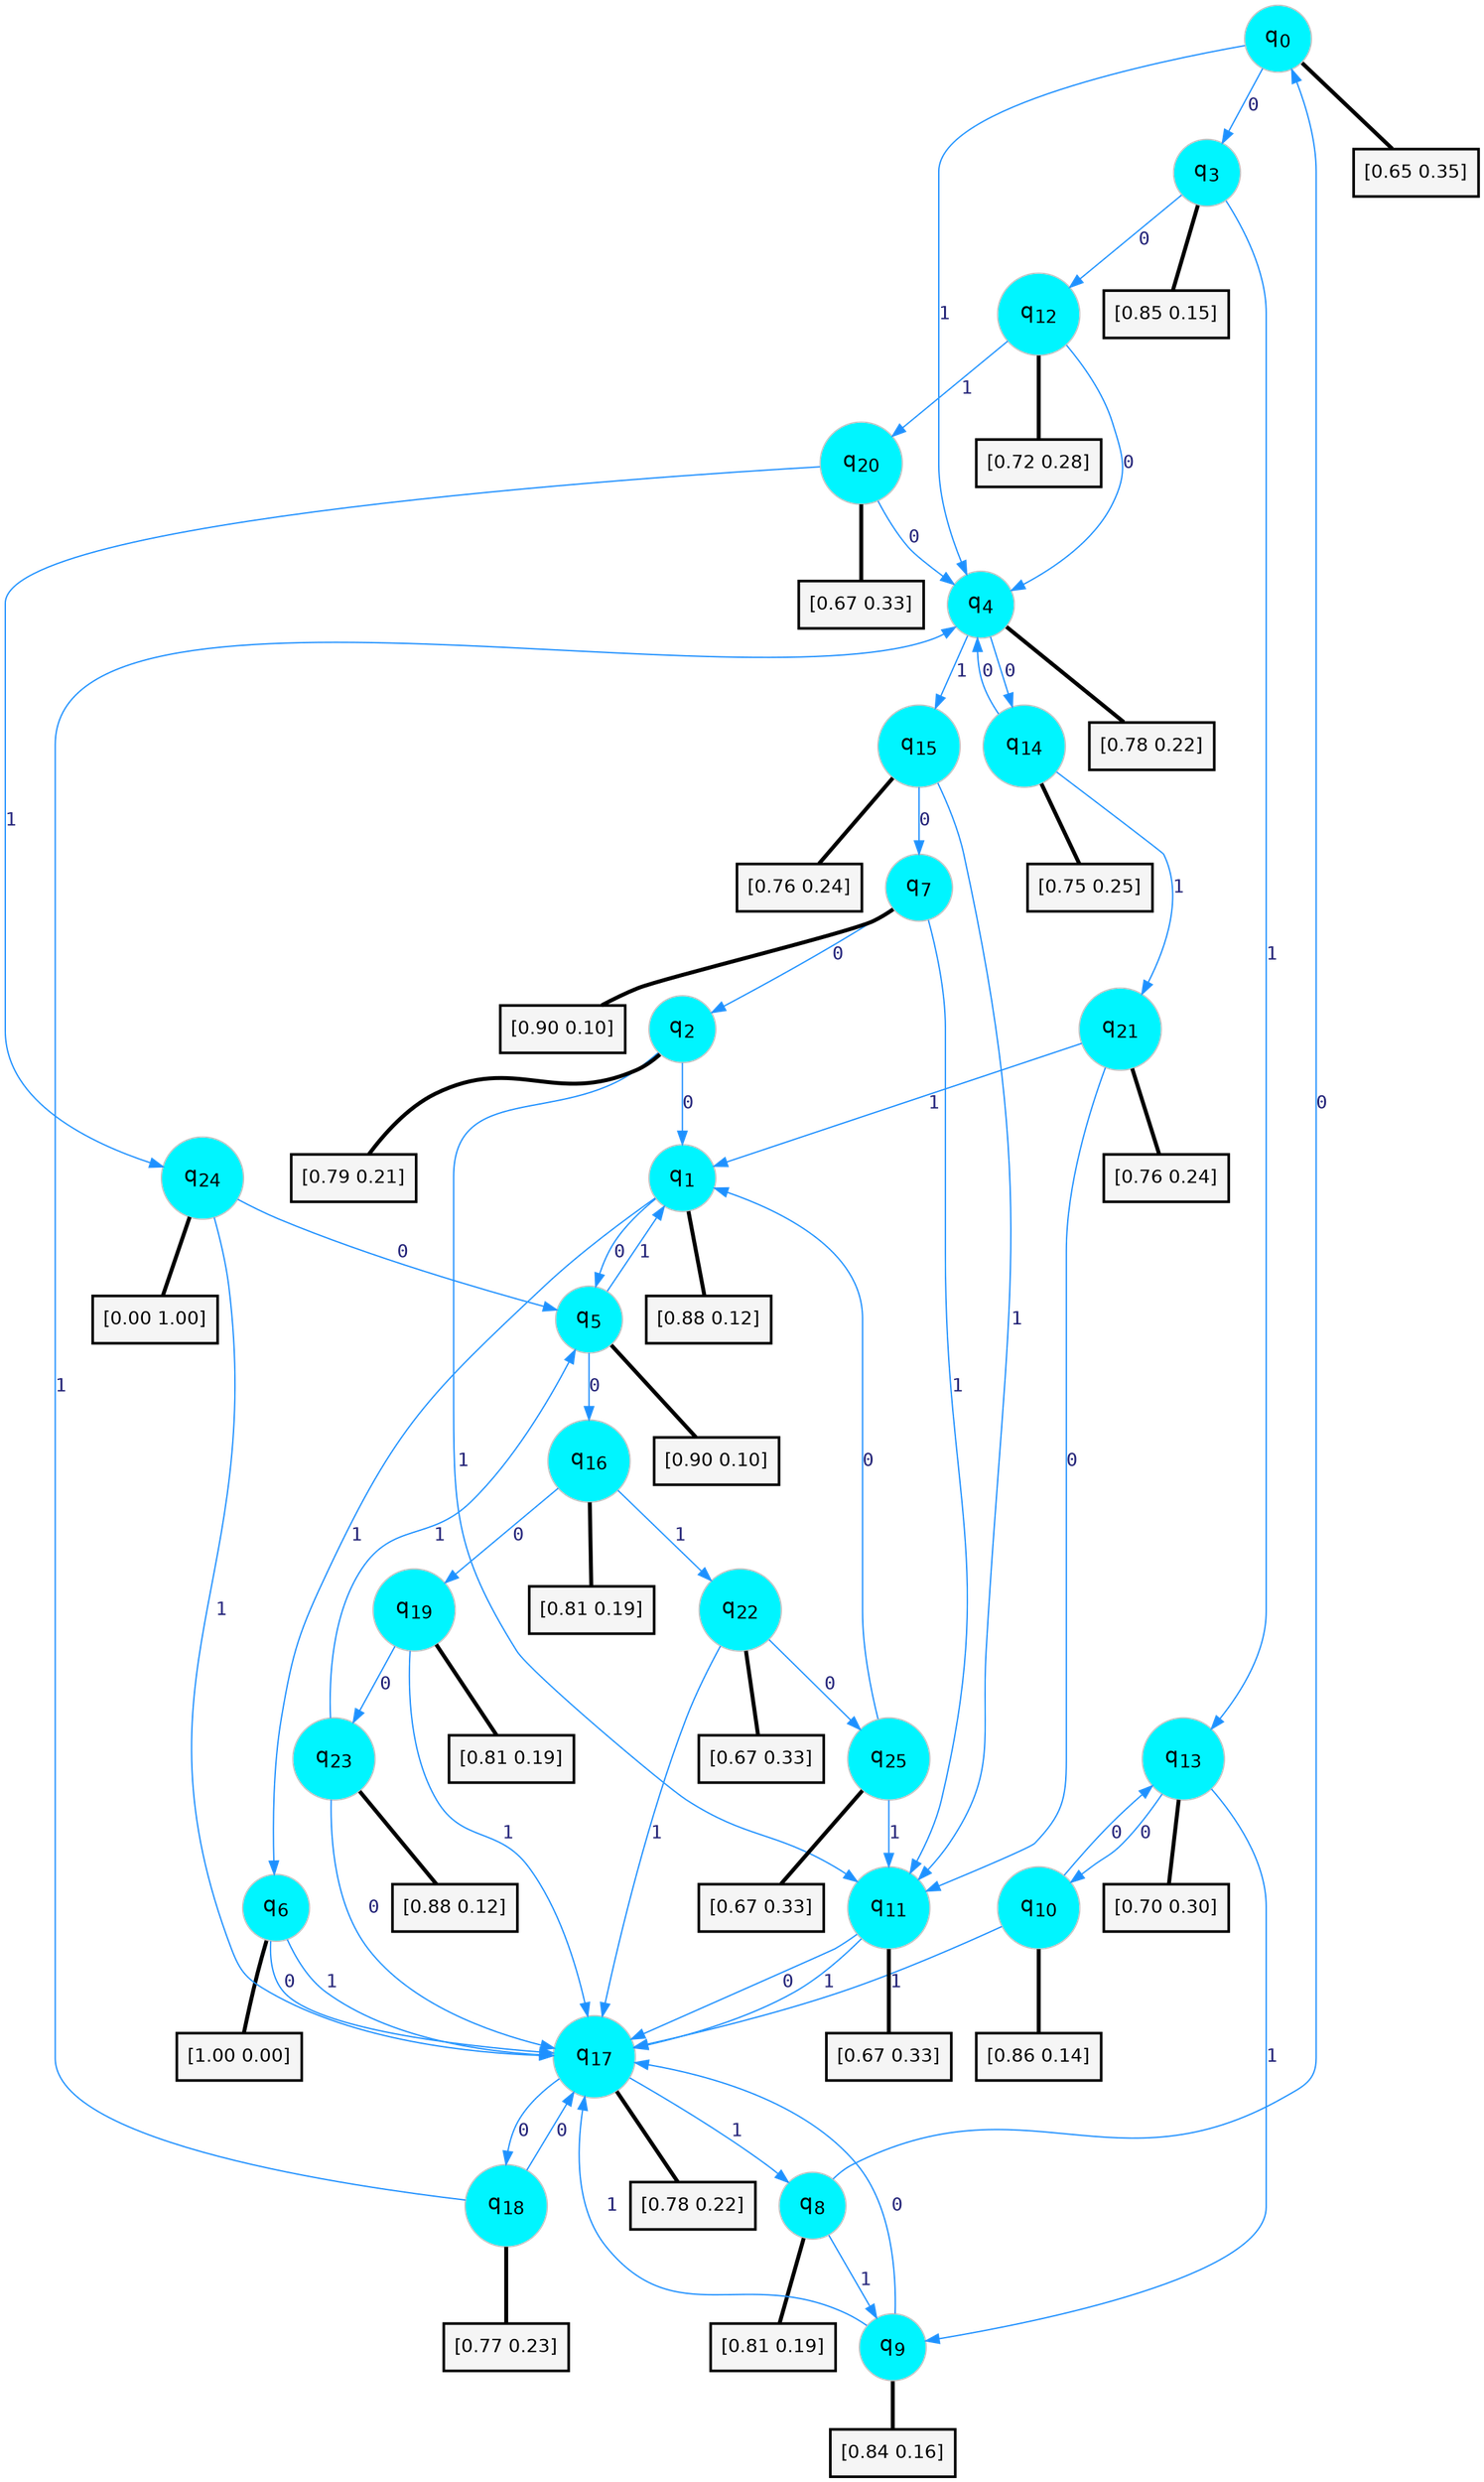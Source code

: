 digraph G {
graph [
bgcolor=transparent, dpi=300, rankdir=TD, size="40,25"];
node [
color=gray, fillcolor=turquoise1, fontcolor=black, fontname=Helvetica, fontsize=16, fontweight=bold, shape=circle, style=filled];
edge [
arrowsize=1, color=dodgerblue1, fontcolor=midnightblue, fontname=courier, fontweight=bold, penwidth=1, style=solid, weight=20];
0[label=<q<SUB>0</SUB>>];
1[label=<q<SUB>1</SUB>>];
2[label=<q<SUB>2</SUB>>];
3[label=<q<SUB>3</SUB>>];
4[label=<q<SUB>4</SUB>>];
5[label=<q<SUB>5</SUB>>];
6[label=<q<SUB>6</SUB>>];
7[label=<q<SUB>7</SUB>>];
8[label=<q<SUB>8</SUB>>];
9[label=<q<SUB>9</SUB>>];
10[label=<q<SUB>10</SUB>>];
11[label=<q<SUB>11</SUB>>];
12[label=<q<SUB>12</SUB>>];
13[label=<q<SUB>13</SUB>>];
14[label=<q<SUB>14</SUB>>];
15[label=<q<SUB>15</SUB>>];
16[label=<q<SUB>16</SUB>>];
17[label=<q<SUB>17</SUB>>];
18[label=<q<SUB>18</SUB>>];
19[label=<q<SUB>19</SUB>>];
20[label=<q<SUB>20</SUB>>];
21[label=<q<SUB>21</SUB>>];
22[label=<q<SUB>22</SUB>>];
23[label=<q<SUB>23</SUB>>];
24[label=<q<SUB>24</SUB>>];
25[label=<q<SUB>25</SUB>>];
26[label="[0.65 0.35]", shape=box,fontcolor=black, fontname=Helvetica, fontsize=14, penwidth=2, fillcolor=whitesmoke,color=black];
27[label="[0.88 0.12]", shape=box,fontcolor=black, fontname=Helvetica, fontsize=14, penwidth=2, fillcolor=whitesmoke,color=black];
28[label="[0.79 0.21]", shape=box,fontcolor=black, fontname=Helvetica, fontsize=14, penwidth=2, fillcolor=whitesmoke,color=black];
29[label="[0.85 0.15]", shape=box,fontcolor=black, fontname=Helvetica, fontsize=14, penwidth=2, fillcolor=whitesmoke,color=black];
30[label="[0.78 0.22]", shape=box,fontcolor=black, fontname=Helvetica, fontsize=14, penwidth=2, fillcolor=whitesmoke,color=black];
31[label="[0.90 0.10]", shape=box,fontcolor=black, fontname=Helvetica, fontsize=14, penwidth=2, fillcolor=whitesmoke,color=black];
32[label="[1.00 0.00]", shape=box,fontcolor=black, fontname=Helvetica, fontsize=14, penwidth=2, fillcolor=whitesmoke,color=black];
33[label="[0.90 0.10]", shape=box,fontcolor=black, fontname=Helvetica, fontsize=14, penwidth=2, fillcolor=whitesmoke,color=black];
34[label="[0.81 0.19]", shape=box,fontcolor=black, fontname=Helvetica, fontsize=14, penwidth=2, fillcolor=whitesmoke,color=black];
35[label="[0.84 0.16]", shape=box,fontcolor=black, fontname=Helvetica, fontsize=14, penwidth=2, fillcolor=whitesmoke,color=black];
36[label="[0.86 0.14]", shape=box,fontcolor=black, fontname=Helvetica, fontsize=14, penwidth=2, fillcolor=whitesmoke,color=black];
37[label="[0.67 0.33]", shape=box,fontcolor=black, fontname=Helvetica, fontsize=14, penwidth=2, fillcolor=whitesmoke,color=black];
38[label="[0.72 0.28]", shape=box,fontcolor=black, fontname=Helvetica, fontsize=14, penwidth=2, fillcolor=whitesmoke,color=black];
39[label="[0.70 0.30]", shape=box,fontcolor=black, fontname=Helvetica, fontsize=14, penwidth=2, fillcolor=whitesmoke,color=black];
40[label="[0.75 0.25]", shape=box,fontcolor=black, fontname=Helvetica, fontsize=14, penwidth=2, fillcolor=whitesmoke,color=black];
41[label="[0.76 0.24]", shape=box,fontcolor=black, fontname=Helvetica, fontsize=14, penwidth=2, fillcolor=whitesmoke,color=black];
42[label="[0.81 0.19]", shape=box,fontcolor=black, fontname=Helvetica, fontsize=14, penwidth=2, fillcolor=whitesmoke,color=black];
43[label="[0.78 0.22]", shape=box,fontcolor=black, fontname=Helvetica, fontsize=14, penwidth=2, fillcolor=whitesmoke,color=black];
44[label="[0.77 0.23]", shape=box,fontcolor=black, fontname=Helvetica, fontsize=14, penwidth=2, fillcolor=whitesmoke,color=black];
45[label="[0.81 0.19]", shape=box,fontcolor=black, fontname=Helvetica, fontsize=14, penwidth=2, fillcolor=whitesmoke,color=black];
46[label="[0.67 0.33]", shape=box,fontcolor=black, fontname=Helvetica, fontsize=14, penwidth=2, fillcolor=whitesmoke,color=black];
47[label="[0.76 0.24]", shape=box,fontcolor=black, fontname=Helvetica, fontsize=14, penwidth=2, fillcolor=whitesmoke,color=black];
48[label="[0.67 0.33]", shape=box,fontcolor=black, fontname=Helvetica, fontsize=14, penwidth=2, fillcolor=whitesmoke,color=black];
49[label="[0.88 0.12]", shape=box,fontcolor=black, fontname=Helvetica, fontsize=14, penwidth=2, fillcolor=whitesmoke,color=black];
50[label="[0.00 1.00]", shape=box,fontcolor=black, fontname=Helvetica, fontsize=14, penwidth=2, fillcolor=whitesmoke,color=black];
51[label="[0.67 0.33]", shape=box,fontcolor=black, fontname=Helvetica, fontsize=14, penwidth=2, fillcolor=whitesmoke,color=black];
0->3 [label=0];
0->4 [label=1];
0->26 [arrowhead=none, penwidth=3,color=black];
1->5 [label=0];
1->6 [label=1];
1->27 [arrowhead=none, penwidth=3,color=black];
2->1 [label=0];
2->11 [label=1];
2->28 [arrowhead=none, penwidth=3,color=black];
3->12 [label=0];
3->13 [label=1];
3->29 [arrowhead=none, penwidth=3,color=black];
4->14 [label=0];
4->15 [label=1];
4->30 [arrowhead=none, penwidth=3,color=black];
5->16 [label=0];
5->1 [label=1];
5->31 [arrowhead=none, penwidth=3,color=black];
6->17 [label=0];
6->17 [label=1];
6->32 [arrowhead=none, penwidth=3,color=black];
7->2 [label=0];
7->11 [label=1];
7->33 [arrowhead=none, penwidth=3,color=black];
8->0 [label=0];
8->9 [label=1];
8->34 [arrowhead=none, penwidth=3,color=black];
9->17 [label=0];
9->17 [label=1];
9->35 [arrowhead=none, penwidth=3,color=black];
10->13 [label=0];
10->17 [label=1];
10->36 [arrowhead=none, penwidth=3,color=black];
11->17 [label=0];
11->17 [label=1];
11->37 [arrowhead=none, penwidth=3,color=black];
12->4 [label=0];
12->20 [label=1];
12->38 [arrowhead=none, penwidth=3,color=black];
13->10 [label=0];
13->9 [label=1];
13->39 [arrowhead=none, penwidth=3,color=black];
14->4 [label=0];
14->21 [label=1];
14->40 [arrowhead=none, penwidth=3,color=black];
15->7 [label=0];
15->11 [label=1];
15->41 [arrowhead=none, penwidth=3,color=black];
16->19 [label=0];
16->22 [label=1];
16->42 [arrowhead=none, penwidth=3,color=black];
17->18 [label=0];
17->8 [label=1];
17->43 [arrowhead=none, penwidth=3,color=black];
18->17 [label=0];
18->4 [label=1];
18->44 [arrowhead=none, penwidth=3,color=black];
19->23 [label=0];
19->17 [label=1];
19->45 [arrowhead=none, penwidth=3,color=black];
20->4 [label=0];
20->24 [label=1];
20->46 [arrowhead=none, penwidth=3,color=black];
21->11 [label=0];
21->1 [label=1];
21->47 [arrowhead=none, penwidth=3,color=black];
22->25 [label=0];
22->17 [label=1];
22->48 [arrowhead=none, penwidth=3,color=black];
23->17 [label=0];
23->5 [label=1];
23->49 [arrowhead=none, penwidth=3,color=black];
24->5 [label=0];
24->17 [label=1];
24->50 [arrowhead=none, penwidth=3,color=black];
25->1 [label=0];
25->11 [label=1];
25->51 [arrowhead=none, penwidth=3,color=black];
}

